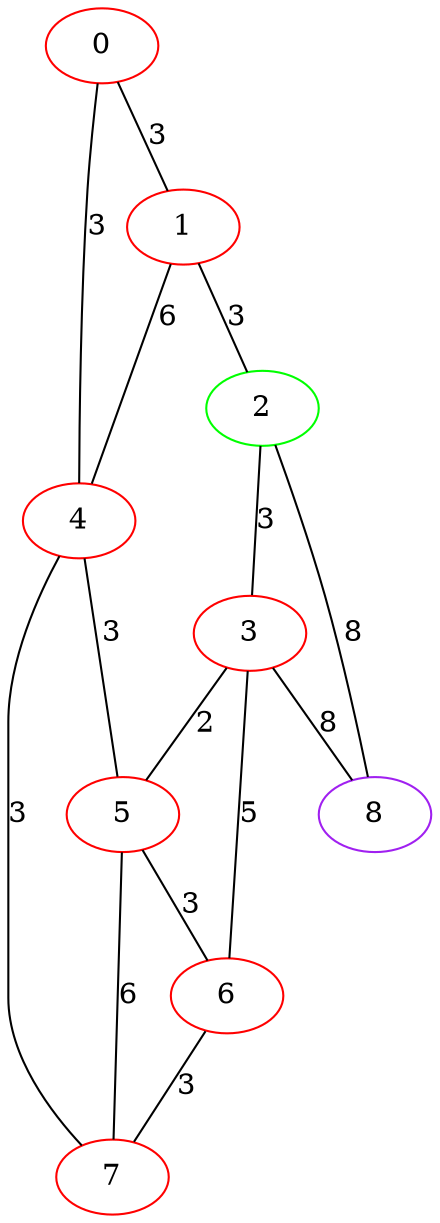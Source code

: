 graph "" {
0 [color=red, weight=1];
1 [color=red, weight=1];
2 [color=green, weight=2];
3 [color=red, weight=1];
4 [color=red, weight=1];
5 [color=red, weight=1];
6 [color=red, weight=1];
7 [color=red, weight=1];
8 [color=purple, weight=4];
0 -- 1  [key=0, label=3];
0 -- 4  [key=0, label=3];
1 -- 2  [key=0, label=3];
1 -- 4  [key=0, label=6];
2 -- 8  [key=0, label=8];
2 -- 3  [key=0, label=3];
3 -- 8  [key=0, label=8];
3 -- 5  [key=0, label=2];
3 -- 6  [key=0, label=5];
4 -- 5  [key=0, label=3];
4 -- 7  [key=0, label=3];
5 -- 6  [key=0, label=3];
5 -- 7  [key=0, label=6];
6 -- 7  [key=0, label=3];
}
